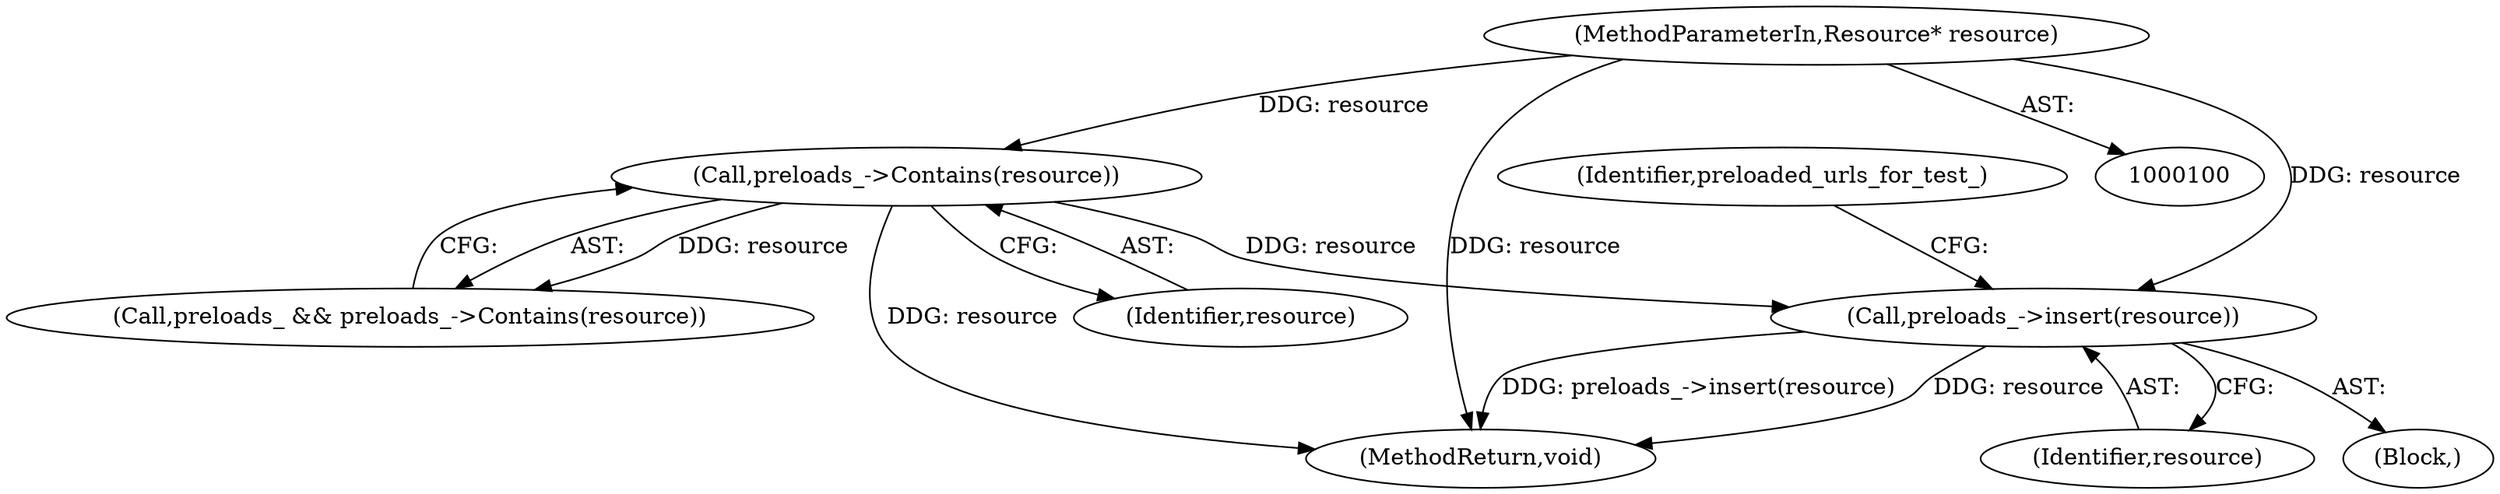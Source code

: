 digraph "0_Chrome_4fdb2b3ebb31e39852fb1bc20fcdf3b5e4de382e_2@pointer" {
"1000113" [label="(Call,preloads_->insert(resource))"];
"1000106" [label="(Call,preloads_->Contains(resource))"];
"1000101" [label="(MethodParameterIn,Resource* resource)"];
"1000113" [label="(Call,preloads_->insert(resource))"];
"1000101" [label="(MethodParameterIn,Resource* resource)"];
"1000106" [label="(Call,preloads_->Contains(resource))"];
"1000107" [label="(Identifier,resource)"];
"1000114" [label="(Identifier,resource)"];
"1000104" [label="(Call,preloads_ && preloads_->Contains(resource))"];
"1000119" [label="(MethodReturn,void)"];
"1000102" [label="(Block,)"];
"1000116" [label="(Identifier,preloaded_urls_for_test_)"];
"1000113" -> "1000102"  [label="AST: "];
"1000113" -> "1000114"  [label="CFG: "];
"1000114" -> "1000113"  [label="AST: "];
"1000116" -> "1000113"  [label="CFG: "];
"1000113" -> "1000119"  [label="DDG: resource"];
"1000113" -> "1000119"  [label="DDG: preloads_->insert(resource)"];
"1000106" -> "1000113"  [label="DDG: resource"];
"1000101" -> "1000113"  [label="DDG: resource"];
"1000106" -> "1000104"  [label="AST: "];
"1000106" -> "1000107"  [label="CFG: "];
"1000107" -> "1000106"  [label="AST: "];
"1000104" -> "1000106"  [label="CFG: "];
"1000106" -> "1000119"  [label="DDG: resource"];
"1000106" -> "1000104"  [label="DDG: resource"];
"1000101" -> "1000106"  [label="DDG: resource"];
"1000101" -> "1000100"  [label="AST: "];
"1000101" -> "1000119"  [label="DDG: resource"];
}
